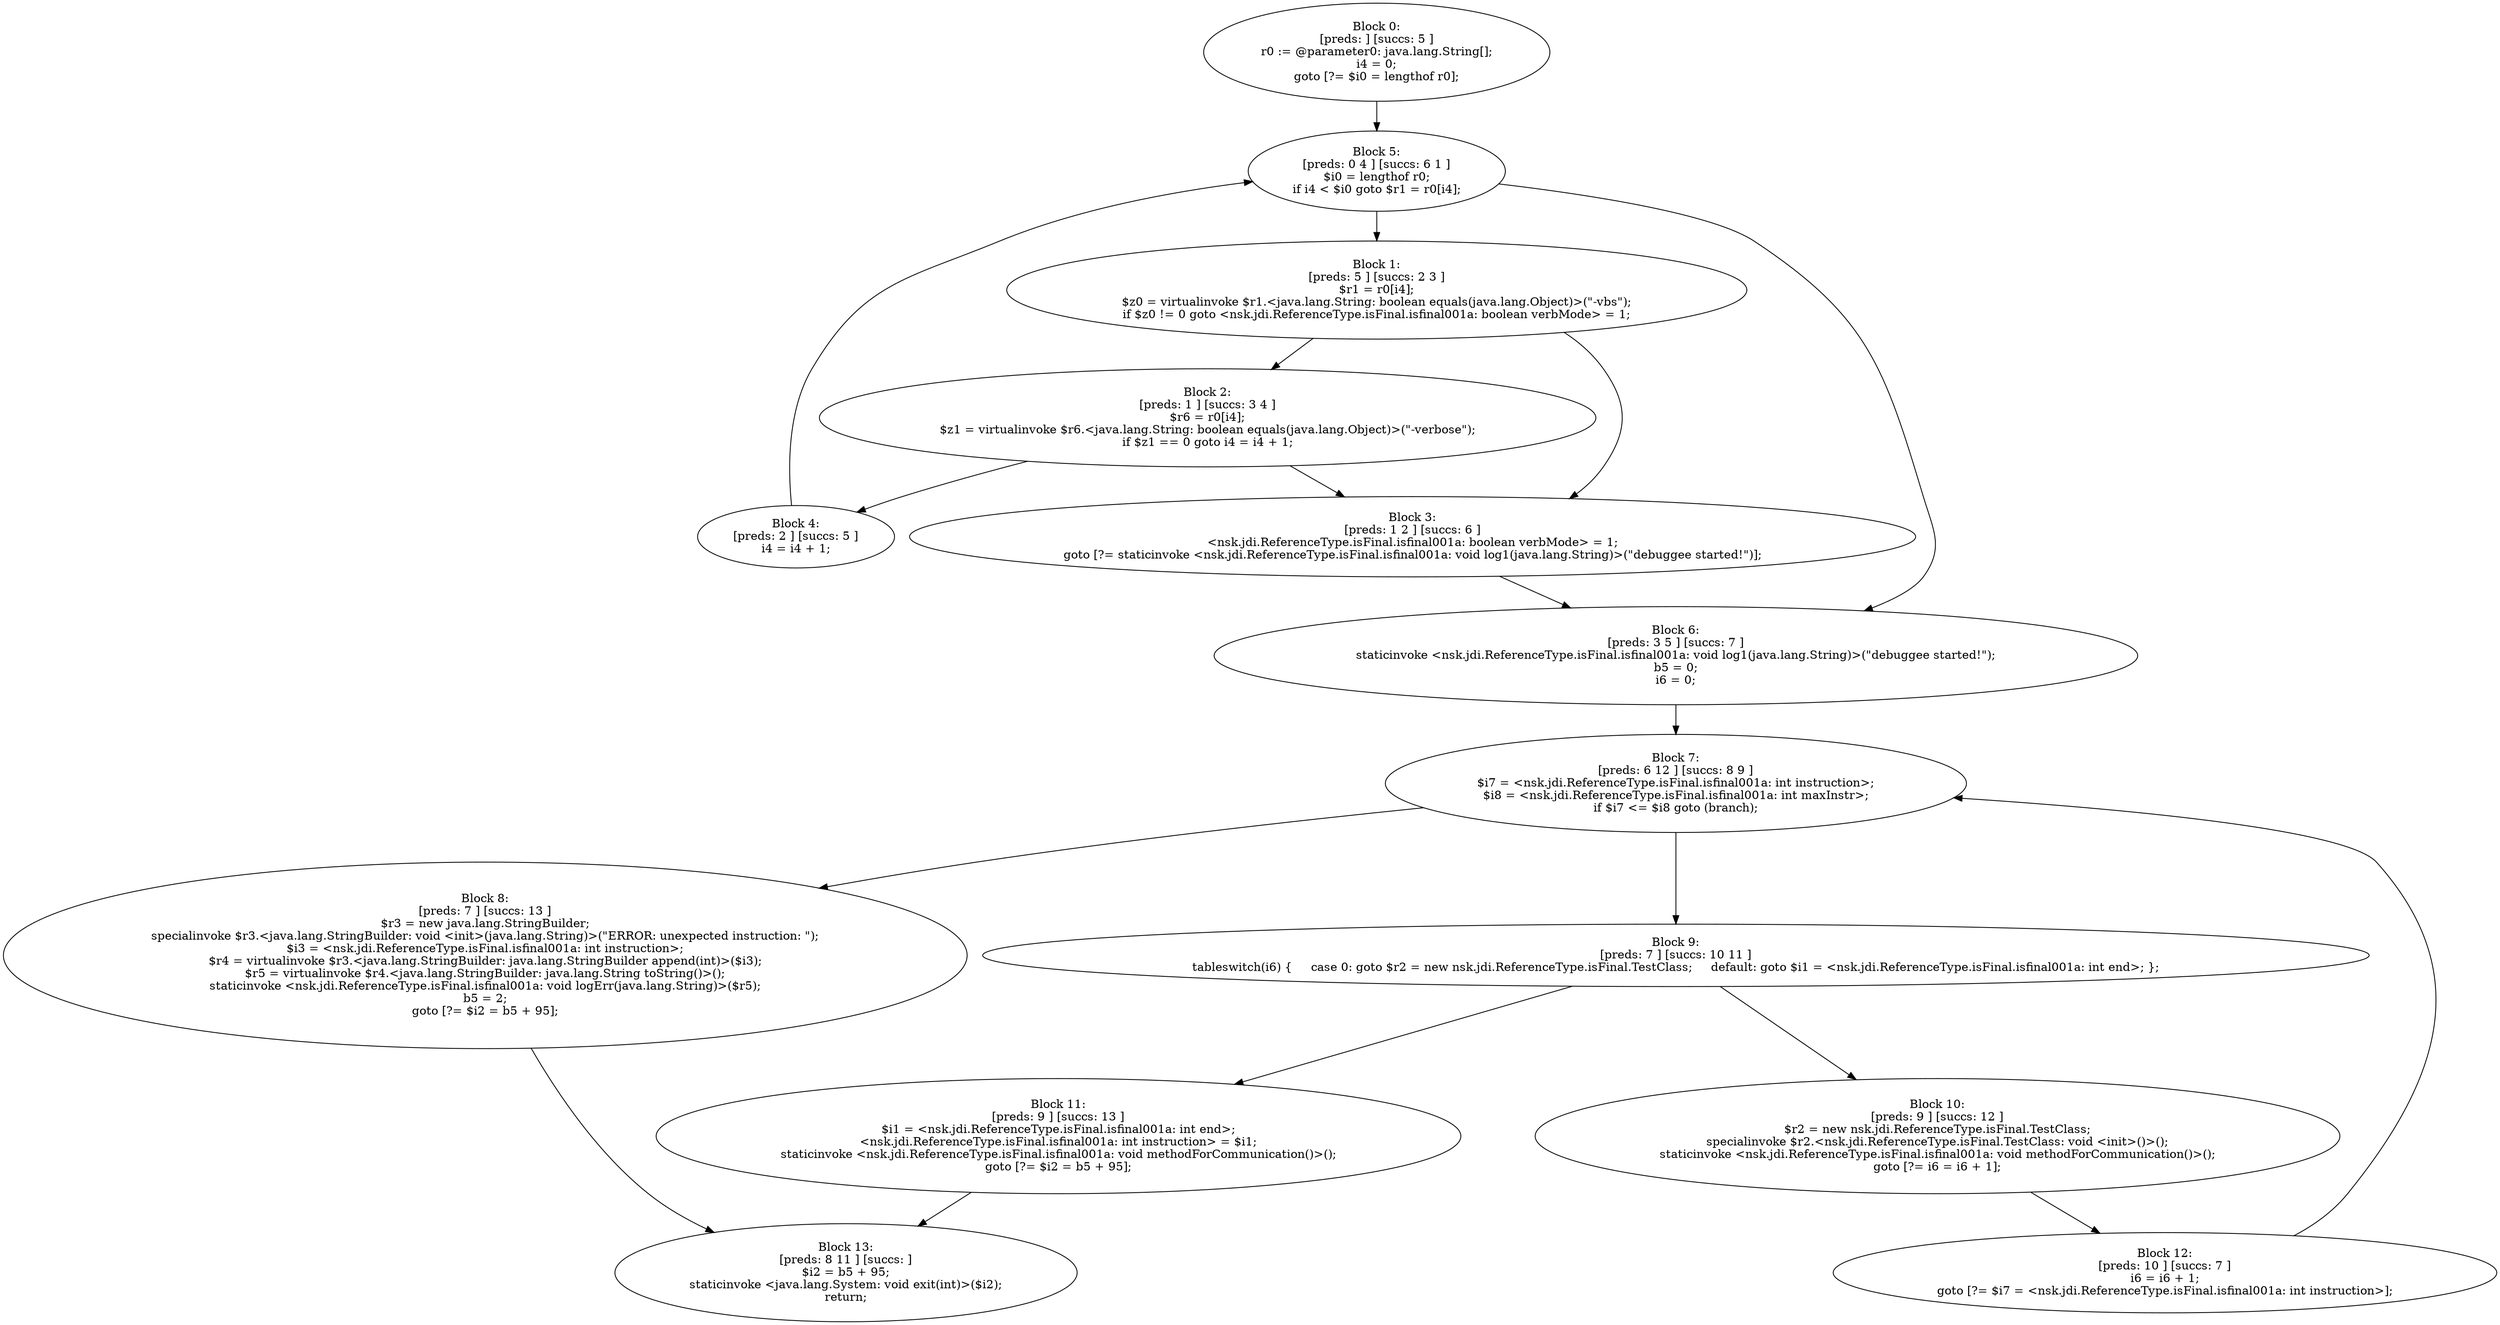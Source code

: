 digraph "unitGraph" {
    "Block 0:
[preds: ] [succs: 5 ]
r0 := @parameter0: java.lang.String[];
i4 = 0;
goto [?= $i0 = lengthof r0];
"
    "Block 1:
[preds: 5 ] [succs: 2 3 ]
$r1 = r0[i4];
$z0 = virtualinvoke $r1.<java.lang.String: boolean equals(java.lang.Object)>(\"-vbs\");
if $z0 != 0 goto <nsk.jdi.ReferenceType.isFinal.isfinal001a: boolean verbMode> = 1;
"
    "Block 2:
[preds: 1 ] [succs: 3 4 ]
$r6 = r0[i4];
$z1 = virtualinvoke $r6.<java.lang.String: boolean equals(java.lang.Object)>(\"-verbose\");
if $z1 == 0 goto i4 = i4 + 1;
"
    "Block 3:
[preds: 1 2 ] [succs: 6 ]
<nsk.jdi.ReferenceType.isFinal.isfinal001a: boolean verbMode> = 1;
goto [?= staticinvoke <nsk.jdi.ReferenceType.isFinal.isfinal001a: void log1(java.lang.String)>(\"debuggee started!\")];
"
    "Block 4:
[preds: 2 ] [succs: 5 ]
i4 = i4 + 1;
"
    "Block 5:
[preds: 0 4 ] [succs: 6 1 ]
$i0 = lengthof r0;
if i4 < $i0 goto $r1 = r0[i4];
"
    "Block 6:
[preds: 3 5 ] [succs: 7 ]
staticinvoke <nsk.jdi.ReferenceType.isFinal.isfinal001a: void log1(java.lang.String)>(\"debuggee started!\");
b5 = 0;
i6 = 0;
"
    "Block 7:
[preds: 6 12 ] [succs: 8 9 ]
$i7 = <nsk.jdi.ReferenceType.isFinal.isfinal001a: int instruction>;
$i8 = <nsk.jdi.ReferenceType.isFinal.isfinal001a: int maxInstr>;
if $i7 <= $i8 goto (branch);
"
    "Block 8:
[preds: 7 ] [succs: 13 ]
$r3 = new java.lang.StringBuilder;
specialinvoke $r3.<java.lang.StringBuilder: void <init>(java.lang.String)>(\"ERROR: unexpected instruction: \");
$i3 = <nsk.jdi.ReferenceType.isFinal.isfinal001a: int instruction>;
$r4 = virtualinvoke $r3.<java.lang.StringBuilder: java.lang.StringBuilder append(int)>($i3);
$r5 = virtualinvoke $r4.<java.lang.StringBuilder: java.lang.String toString()>();
staticinvoke <nsk.jdi.ReferenceType.isFinal.isfinal001a: void logErr(java.lang.String)>($r5);
b5 = 2;
goto [?= $i2 = b5 + 95];
"
    "Block 9:
[preds: 7 ] [succs: 10 11 ]
tableswitch(i6) {     case 0: goto $r2 = new nsk.jdi.ReferenceType.isFinal.TestClass;     default: goto $i1 = <nsk.jdi.ReferenceType.isFinal.isfinal001a: int end>; };
"
    "Block 10:
[preds: 9 ] [succs: 12 ]
$r2 = new nsk.jdi.ReferenceType.isFinal.TestClass;
specialinvoke $r2.<nsk.jdi.ReferenceType.isFinal.TestClass: void <init>()>();
staticinvoke <nsk.jdi.ReferenceType.isFinal.isfinal001a: void methodForCommunication()>();
goto [?= i6 = i6 + 1];
"
    "Block 11:
[preds: 9 ] [succs: 13 ]
$i1 = <nsk.jdi.ReferenceType.isFinal.isfinal001a: int end>;
<nsk.jdi.ReferenceType.isFinal.isfinal001a: int instruction> = $i1;
staticinvoke <nsk.jdi.ReferenceType.isFinal.isfinal001a: void methodForCommunication()>();
goto [?= $i2 = b5 + 95];
"
    "Block 12:
[preds: 10 ] [succs: 7 ]
i6 = i6 + 1;
goto [?= $i7 = <nsk.jdi.ReferenceType.isFinal.isfinal001a: int instruction>];
"
    "Block 13:
[preds: 8 11 ] [succs: ]
$i2 = b5 + 95;
staticinvoke <java.lang.System: void exit(int)>($i2);
return;
"
    "Block 0:
[preds: ] [succs: 5 ]
r0 := @parameter0: java.lang.String[];
i4 = 0;
goto [?= $i0 = lengthof r0];
"->"Block 5:
[preds: 0 4 ] [succs: 6 1 ]
$i0 = lengthof r0;
if i4 < $i0 goto $r1 = r0[i4];
";
    "Block 1:
[preds: 5 ] [succs: 2 3 ]
$r1 = r0[i4];
$z0 = virtualinvoke $r1.<java.lang.String: boolean equals(java.lang.Object)>(\"-vbs\");
if $z0 != 0 goto <nsk.jdi.ReferenceType.isFinal.isfinal001a: boolean verbMode> = 1;
"->"Block 2:
[preds: 1 ] [succs: 3 4 ]
$r6 = r0[i4];
$z1 = virtualinvoke $r6.<java.lang.String: boolean equals(java.lang.Object)>(\"-verbose\");
if $z1 == 0 goto i4 = i4 + 1;
";
    "Block 1:
[preds: 5 ] [succs: 2 3 ]
$r1 = r0[i4];
$z0 = virtualinvoke $r1.<java.lang.String: boolean equals(java.lang.Object)>(\"-vbs\");
if $z0 != 0 goto <nsk.jdi.ReferenceType.isFinal.isfinal001a: boolean verbMode> = 1;
"->"Block 3:
[preds: 1 2 ] [succs: 6 ]
<nsk.jdi.ReferenceType.isFinal.isfinal001a: boolean verbMode> = 1;
goto [?= staticinvoke <nsk.jdi.ReferenceType.isFinal.isfinal001a: void log1(java.lang.String)>(\"debuggee started!\")];
";
    "Block 2:
[preds: 1 ] [succs: 3 4 ]
$r6 = r0[i4];
$z1 = virtualinvoke $r6.<java.lang.String: boolean equals(java.lang.Object)>(\"-verbose\");
if $z1 == 0 goto i4 = i4 + 1;
"->"Block 3:
[preds: 1 2 ] [succs: 6 ]
<nsk.jdi.ReferenceType.isFinal.isfinal001a: boolean verbMode> = 1;
goto [?= staticinvoke <nsk.jdi.ReferenceType.isFinal.isfinal001a: void log1(java.lang.String)>(\"debuggee started!\")];
";
    "Block 2:
[preds: 1 ] [succs: 3 4 ]
$r6 = r0[i4];
$z1 = virtualinvoke $r6.<java.lang.String: boolean equals(java.lang.Object)>(\"-verbose\");
if $z1 == 0 goto i4 = i4 + 1;
"->"Block 4:
[preds: 2 ] [succs: 5 ]
i4 = i4 + 1;
";
    "Block 3:
[preds: 1 2 ] [succs: 6 ]
<nsk.jdi.ReferenceType.isFinal.isfinal001a: boolean verbMode> = 1;
goto [?= staticinvoke <nsk.jdi.ReferenceType.isFinal.isfinal001a: void log1(java.lang.String)>(\"debuggee started!\")];
"->"Block 6:
[preds: 3 5 ] [succs: 7 ]
staticinvoke <nsk.jdi.ReferenceType.isFinal.isfinal001a: void log1(java.lang.String)>(\"debuggee started!\");
b5 = 0;
i6 = 0;
";
    "Block 4:
[preds: 2 ] [succs: 5 ]
i4 = i4 + 1;
"->"Block 5:
[preds: 0 4 ] [succs: 6 1 ]
$i0 = lengthof r0;
if i4 < $i0 goto $r1 = r0[i4];
";
    "Block 5:
[preds: 0 4 ] [succs: 6 1 ]
$i0 = lengthof r0;
if i4 < $i0 goto $r1 = r0[i4];
"->"Block 6:
[preds: 3 5 ] [succs: 7 ]
staticinvoke <nsk.jdi.ReferenceType.isFinal.isfinal001a: void log1(java.lang.String)>(\"debuggee started!\");
b5 = 0;
i6 = 0;
";
    "Block 5:
[preds: 0 4 ] [succs: 6 1 ]
$i0 = lengthof r0;
if i4 < $i0 goto $r1 = r0[i4];
"->"Block 1:
[preds: 5 ] [succs: 2 3 ]
$r1 = r0[i4];
$z0 = virtualinvoke $r1.<java.lang.String: boolean equals(java.lang.Object)>(\"-vbs\");
if $z0 != 0 goto <nsk.jdi.ReferenceType.isFinal.isfinal001a: boolean verbMode> = 1;
";
    "Block 6:
[preds: 3 5 ] [succs: 7 ]
staticinvoke <nsk.jdi.ReferenceType.isFinal.isfinal001a: void log1(java.lang.String)>(\"debuggee started!\");
b5 = 0;
i6 = 0;
"->"Block 7:
[preds: 6 12 ] [succs: 8 9 ]
$i7 = <nsk.jdi.ReferenceType.isFinal.isfinal001a: int instruction>;
$i8 = <nsk.jdi.ReferenceType.isFinal.isfinal001a: int maxInstr>;
if $i7 <= $i8 goto (branch);
";
    "Block 7:
[preds: 6 12 ] [succs: 8 9 ]
$i7 = <nsk.jdi.ReferenceType.isFinal.isfinal001a: int instruction>;
$i8 = <nsk.jdi.ReferenceType.isFinal.isfinal001a: int maxInstr>;
if $i7 <= $i8 goto (branch);
"->"Block 8:
[preds: 7 ] [succs: 13 ]
$r3 = new java.lang.StringBuilder;
specialinvoke $r3.<java.lang.StringBuilder: void <init>(java.lang.String)>(\"ERROR: unexpected instruction: \");
$i3 = <nsk.jdi.ReferenceType.isFinal.isfinal001a: int instruction>;
$r4 = virtualinvoke $r3.<java.lang.StringBuilder: java.lang.StringBuilder append(int)>($i3);
$r5 = virtualinvoke $r4.<java.lang.StringBuilder: java.lang.String toString()>();
staticinvoke <nsk.jdi.ReferenceType.isFinal.isfinal001a: void logErr(java.lang.String)>($r5);
b5 = 2;
goto [?= $i2 = b5 + 95];
";
    "Block 7:
[preds: 6 12 ] [succs: 8 9 ]
$i7 = <nsk.jdi.ReferenceType.isFinal.isfinal001a: int instruction>;
$i8 = <nsk.jdi.ReferenceType.isFinal.isfinal001a: int maxInstr>;
if $i7 <= $i8 goto (branch);
"->"Block 9:
[preds: 7 ] [succs: 10 11 ]
tableswitch(i6) {     case 0: goto $r2 = new nsk.jdi.ReferenceType.isFinal.TestClass;     default: goto $i1 = <nsk.jdi.ReferenceType.isFinal.isfinal001a: int end>; };
";
    "Block 8:
[preds: 7 ] [succs: 13 ]
$r3 = new java.lang.StringBuilder;
specialinvoke $r3.<java.lang.StringBuilder: void <init>(java.lang.String)>(\"ERROR: unexpected instruction: \");
$i3 = <nsk.jdi.ReferenceType.isFinal.isfinal001a: int instruction>;
$r4 = virtualinvoke $r3.<java.lang.StringBuilder: java.lang.StringBuilder append(int)>($i3);
$r5 = virtualinvoke $r4.<java.lang.StringBuilder: java.lang.String toString()>();
staticinvoke <nsk.jdi.ReferenceType.isFinal.isfinal001a: void logErr(java.lang.String)>($r5);
b5 = 2;
goto [?= $i2 = b5 + 95];
"->"Block 13:
[preds: 8 11 ] [succs: ]
$i2 = b5 + 95;
staticinvoke <java.lang.System: void exit(int)>($i2);
return;
";
    "Block 9:
[preds: 7 ] [succs: 10 11 ]
tableswitch(i6) {     case 0: goto $r2 = new nsk.jdi.ReferenceType.isFinal.TestClass;     default: goto $i1 = <nsk.jdi.ReferenceType.isFinal.isfinal001a: int end>; };
"->"Block 10:
[preds: 9 ] [succs: 12 ]
$r2 = new nsk.jdi.ReferenceType.isFinal.TestClass;
specialinvoke $r2.<nsk.jdi.ReferenceType.isFinal.TestClass: void <init>()>();
staticinvoke <nsk.jdi.ReferenceType.isFinal.isfinal001a: void methodForCommunication()>();
goto [?= i6 = i6 + 1];
";
    "Block 9:
[preds: 7 ] [succs: 10 11 ]
tableswitch(i6) {     case 0: goto $r2 = new nsk.jdi.ReferenceType.isFinal.TestClass;     default: goto $i1 = <nsk.jdi.ReferenceType.isFinal.isfinal001a: int end>; };
"->"Block 11:
[preds: 9 ] [succs: 13 ]
$i1 = <nsk.jdi.ReferenceType.isFinal.isfinal001a: int end>;
<nsk.jdi.ReferenceType.isFinal.isfinal001a: int instruction> = $i1;
staticinvoke <nsk.jdi.ReferenceType.isFinal.isfinal001a: void methodForCommunication()>();
goto [?= $i2 = b5 + 95];
";
    "Block 10:
[preds: 9 ] [succs: 12 ]
$r2 = new nsk.jdi.ReferenceType.isFinal.TestClass;
specialinvoke $r2.<nsk.jdi.ReferenceType.isFinal.TestClass: void <init>()>();
staticinvoke <nsk.jdi.ReferenceType.isFinal.isfinal001a: void methodForCommunication()>();
goto [?= i6 = i6 + 1];
"->"Block 12:
[preds: 10 ] [succs: 7 ]
i6 = i6 + 1;
goto [?= $i7 = <nsk.jdi.ReferenceType.isFinal.isfinal001a: int instruction>];
";
    "Block 11:
[preds: 9 ] [succs: 13 ]
$i1 = <nsk.jdi.ReferenceType.isFinal.isfinal001a: int end>;
<nsk.jdi.ReferenceType.isFinal.isfinal001a: int instruction> = $i1;
staticinvoke <nsk.jdi.ReferenceType.isFinal.isfinal001a: void methodForCommunication()>();
goto [?= $i2 = b5 + 95];
"->"Block 13:
[preds: 8 11 ] [succs: ]
$i2 = b5 + 95;
staticinvoke <java.lang.System: void exit(int)>($i2);
return;
";
    "Block 12:
[preds: 10 ] [succs: 7 ]
i6 = i6 + 1;
goto [?= $i7 = <nsk.jdi.ReferenceType.isFinal.isfinal001a: int instruction>];
"->"Block 7:
[preds: 6 12 ] [succs: 8 9 ]
$i7 = <nsk.jdi.ReferenceType.isFinal.isfinal001a: int instruction>;
$i8 = <nsk.jdi.ReferenceType.isFinal.isfinal001a: int maxInstr>;
if $i7 <= $i8 goto (branch);
";
}
